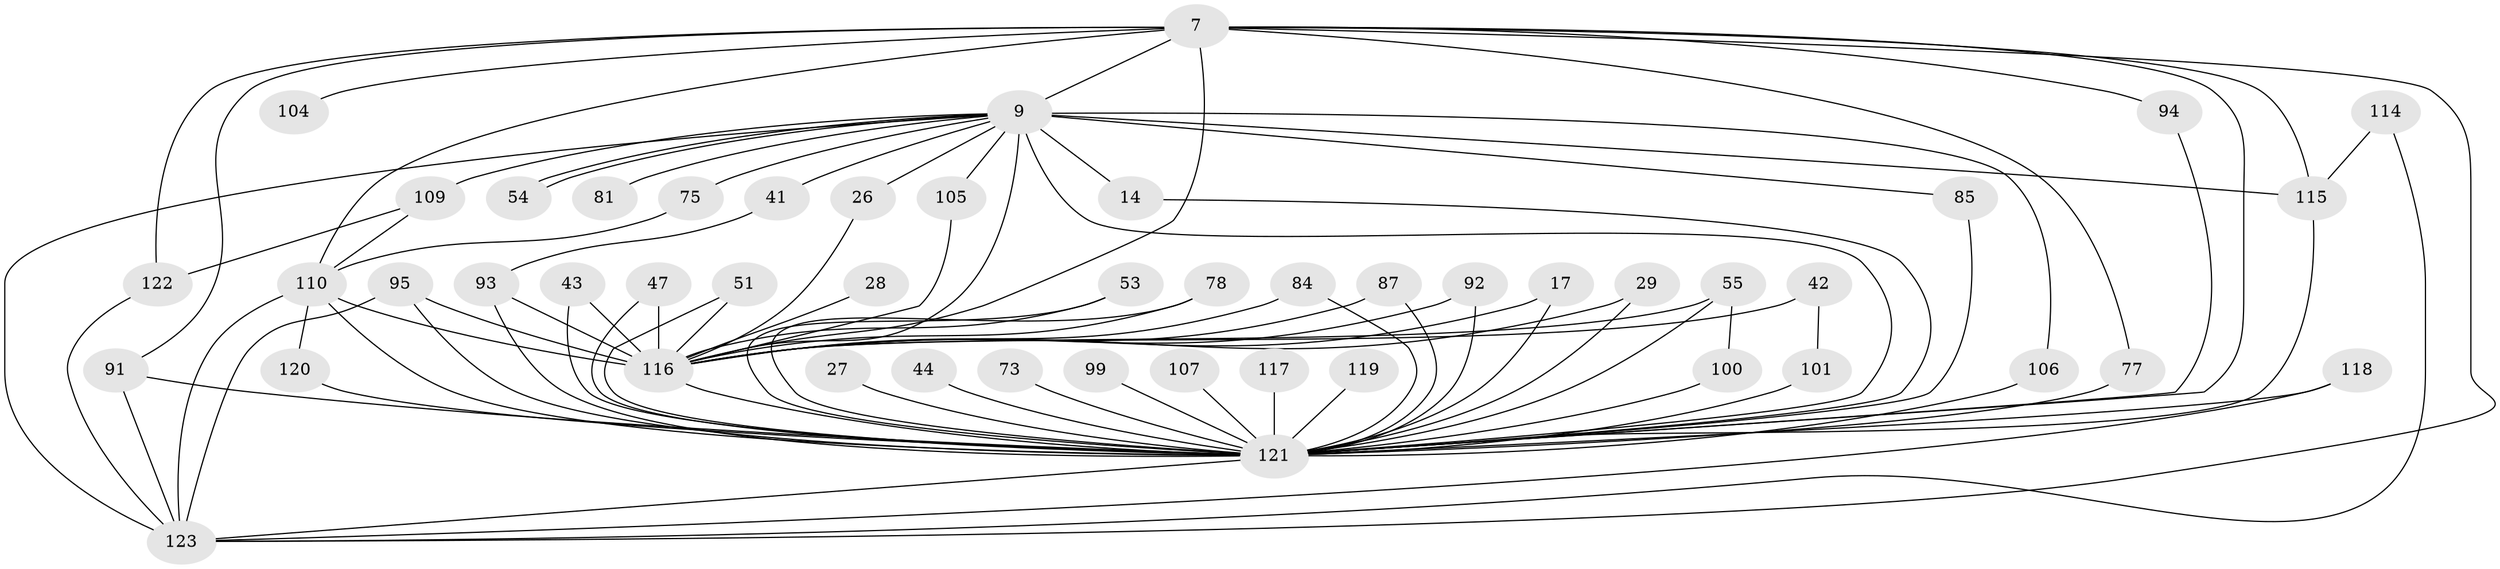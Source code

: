 // original degree distribution, {34: 0.008130081300813009, 19: 0.008130081300813009, 21: 0.024390243902439025, 29: 0.008130081300813009, 22: 0.008130081300813009, 20: 0.008130081300813009, 13: 0.008130081300813009, 17: 0.008130081300813009, 3: 0.25203252032520324, 6: 0.07317073170731707, 2: 0.4878048780487805, 4: 0.056910569105691054, 5: 0.04878048780487805}
// Generated by graph-tools (version 1.1) at 2025/49/03/04/25 21:49:54]
// undirected, 49 vertices, 92 edges
graph export_dot {
graph [start="1"]
  node [color=gray90,style=filled];
  7 [super="+3"];
  9 [super="+5+8"];
  14;
  17;
  26;
  27;
  28;
  29;
  41;
  42;
  43;
  44;
  47;
  51;
  53;
  54;
  55 [super="+34"];
  73;
  75;
  77 [super="+37"];
  78;
  81;
  84;
  85;
  87;
  91 [super="+60"];
  92 [super="+79"];
  93 [super="+71+70"];
  94;
  95 [super="+21"];
  99;
  100;
  101;
  104;
  105;
  106 [super="+15"];
  107 [super="+52"];
  109 [super="+63"];
  110 [super="+103+45"];
  114;
  115 [super="+89+97+68"];
  116 [super="+12+6+108+10+76"];
  117 [super="+38"];
  118 [super="+64"];
  119;
  120;
  121 [super="+59+82+113+57+96"];
  122 [super="+13"];
  123 [super="+36+86+80+111+112"];
  7 -- 9 [weight=6];
  7 -- 104 [weight=2];
  7 -- 94;
  7 -- 122 [weight=3];
  7 -- 77;
  7 -- 91;
  7 -- 116 [weight=9];
  7 -- 115 [weight=3];
  7 -- 110 [weight=2];
  7 -- 121 [weight=10];
  7 -- 123;
  9 -- 26;
  9 -- 41;
  9 -- 54;
  9 -- 54;
  9 -- 75;
  9 -- 105;
  9 -- 116 [weight=13];
  9 -- 14;
  9 -- 81 [weight=2];
  9 -- 85;
  9 -- 106;
  9 -- 123 [weight=4];
  9 -- 115 [weight=2];
  9 -- 121 [weight=11];
  9 -- 109 [weight=2];
  14 -- 121;
  17 -- 116 [weight=2];
  17 -- 121;
  26 -- 116;
  27 -- 121 [weight=2];
  28 -- 116 [weight=2];
  29 -- 116;
  29 -- 121;
  41 -- 93;
  42 -- 101;
  42 -- 116 [weight=2];
  43 -- 116;
  43 -- 121;
  44 -- 121 [weight=2];
  47 -- 116;
  47 -- 121;
  51 -- 116;
  51 -- 121;
  53 -- 116;
  53 -- 121;
  55 -- 100;
  55 -- 121;
  55 -- 116 [weight=3];
  73 -- 121 [weight=2];
  75 -- 110;
  77 -- 121 [weight=2];
  78 -- 116;
  78 -- 121;
  84 -- 116;
  84 -- 121;
  85 -- 121;
  87 -- 116;
  87 -- 121;
  91 -- 123 [weight=2];
  91 -- 121 [weight=2];
  92 -- 116 [weight=2];
  92 -- 121 [weight=2];
  93 -- 116;
  93 -- 121 [weight=6];
  94 -- 121;
  95 -- 116 [weight=2];
  95 -- 123;
  95 -- 121;
  99 -- 121 [weight=2];
  100 -- 121;
  101 -- 121;
  105 -- 116;
  106 -- 121 [weight=2];
  107 -- 121 [weight=2];
  109 -- 122;
  109 -- 110;
  110 -- 116 [weight=5];
  110 -- 120;
  110 -- 123 [weight=2];
  110 -- 121;
  114 -- 115;
  114 -- 123;
  115 -- 121 [weight=2];
  116 -- 121 [weight=10];
  117 -- 121 [weight=3];
  118 -- 123 [weight=2];
  118 -- 121;
  119 -- 121 [weight=2];
  120 -- 121;
  121 -- 123 [weight=4];
  122 -- 123 [weight=2];
}
